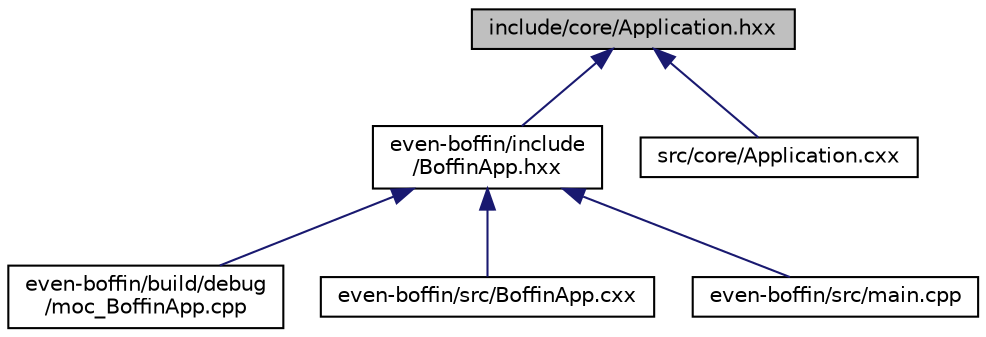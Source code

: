 digraph "include/core/Application.hxx"
{
  edge [fontname="Helvetica",fontsize="10",labelfontname="Helvetica",labelfontsize="10"];
  node [fontname="Helvetica",fontsize="10",shape=record];
  Node5 [label="include/core/Application.hxx",height=0.2,width=0.4,color="black", fillcolor="grey75", style="filled", fontcolor="black"];
  Node5 -> Node6 [dir="back",color="midnightblue",fontsize="10",style="solid",fontname="Helvetica"];
  Node6 [label="even-boffin/include\l/BoffinApp.hxx",height=0.2,width=0.4,color="black", fillcolor="white", style="filled",URL="$_boffin_app_8hxx.html"];
  Node6 -> Node7 [dir="back",color="midnightblue",fontsize="10",style="solid",fontname="Helvetica"];
  Node7 [label="even-boffin/build/debug\l/moc_BoffinApp.cpp",height=0.2,width=0.4,color="black", fillcolor="white", style="filled",URL="$moc___boffin_app_8cpp_source.html"];
  Node6 -> Node8 [dir="back",color="midnightblue",fontsize="10",style="solid",fontname="Helvetica"];
  Node8 [label="even-boffin/src/BoffinApp.cxx",height=0.2,width=0.4,color="black", fillcolor="white", style="filled",URL="$_boffin_app_8cxx.html"];
  Node6 -> Node9 [dir="back",color="midnightblue",fontsize="10",style="solid",fontname="Helvetica"];
  Node9 [label="even-boffin/src/main.cpp",height=0.2,width=0.4,color="black", fillcolor="white", style="filled",URL="$even-boffin_2src_2main_8cpp_source.html"];
  Node5 -> Node10 [dir="back",color="midnightblue",fontsize="10",style="solid",fontname="Helvetica"];
  Node10 [label="src/core/Application.cxx",height=0.2,width=0.4,color="black", fillcolor="white", style="filled",URL="$_application_8cxx.html"];
}
